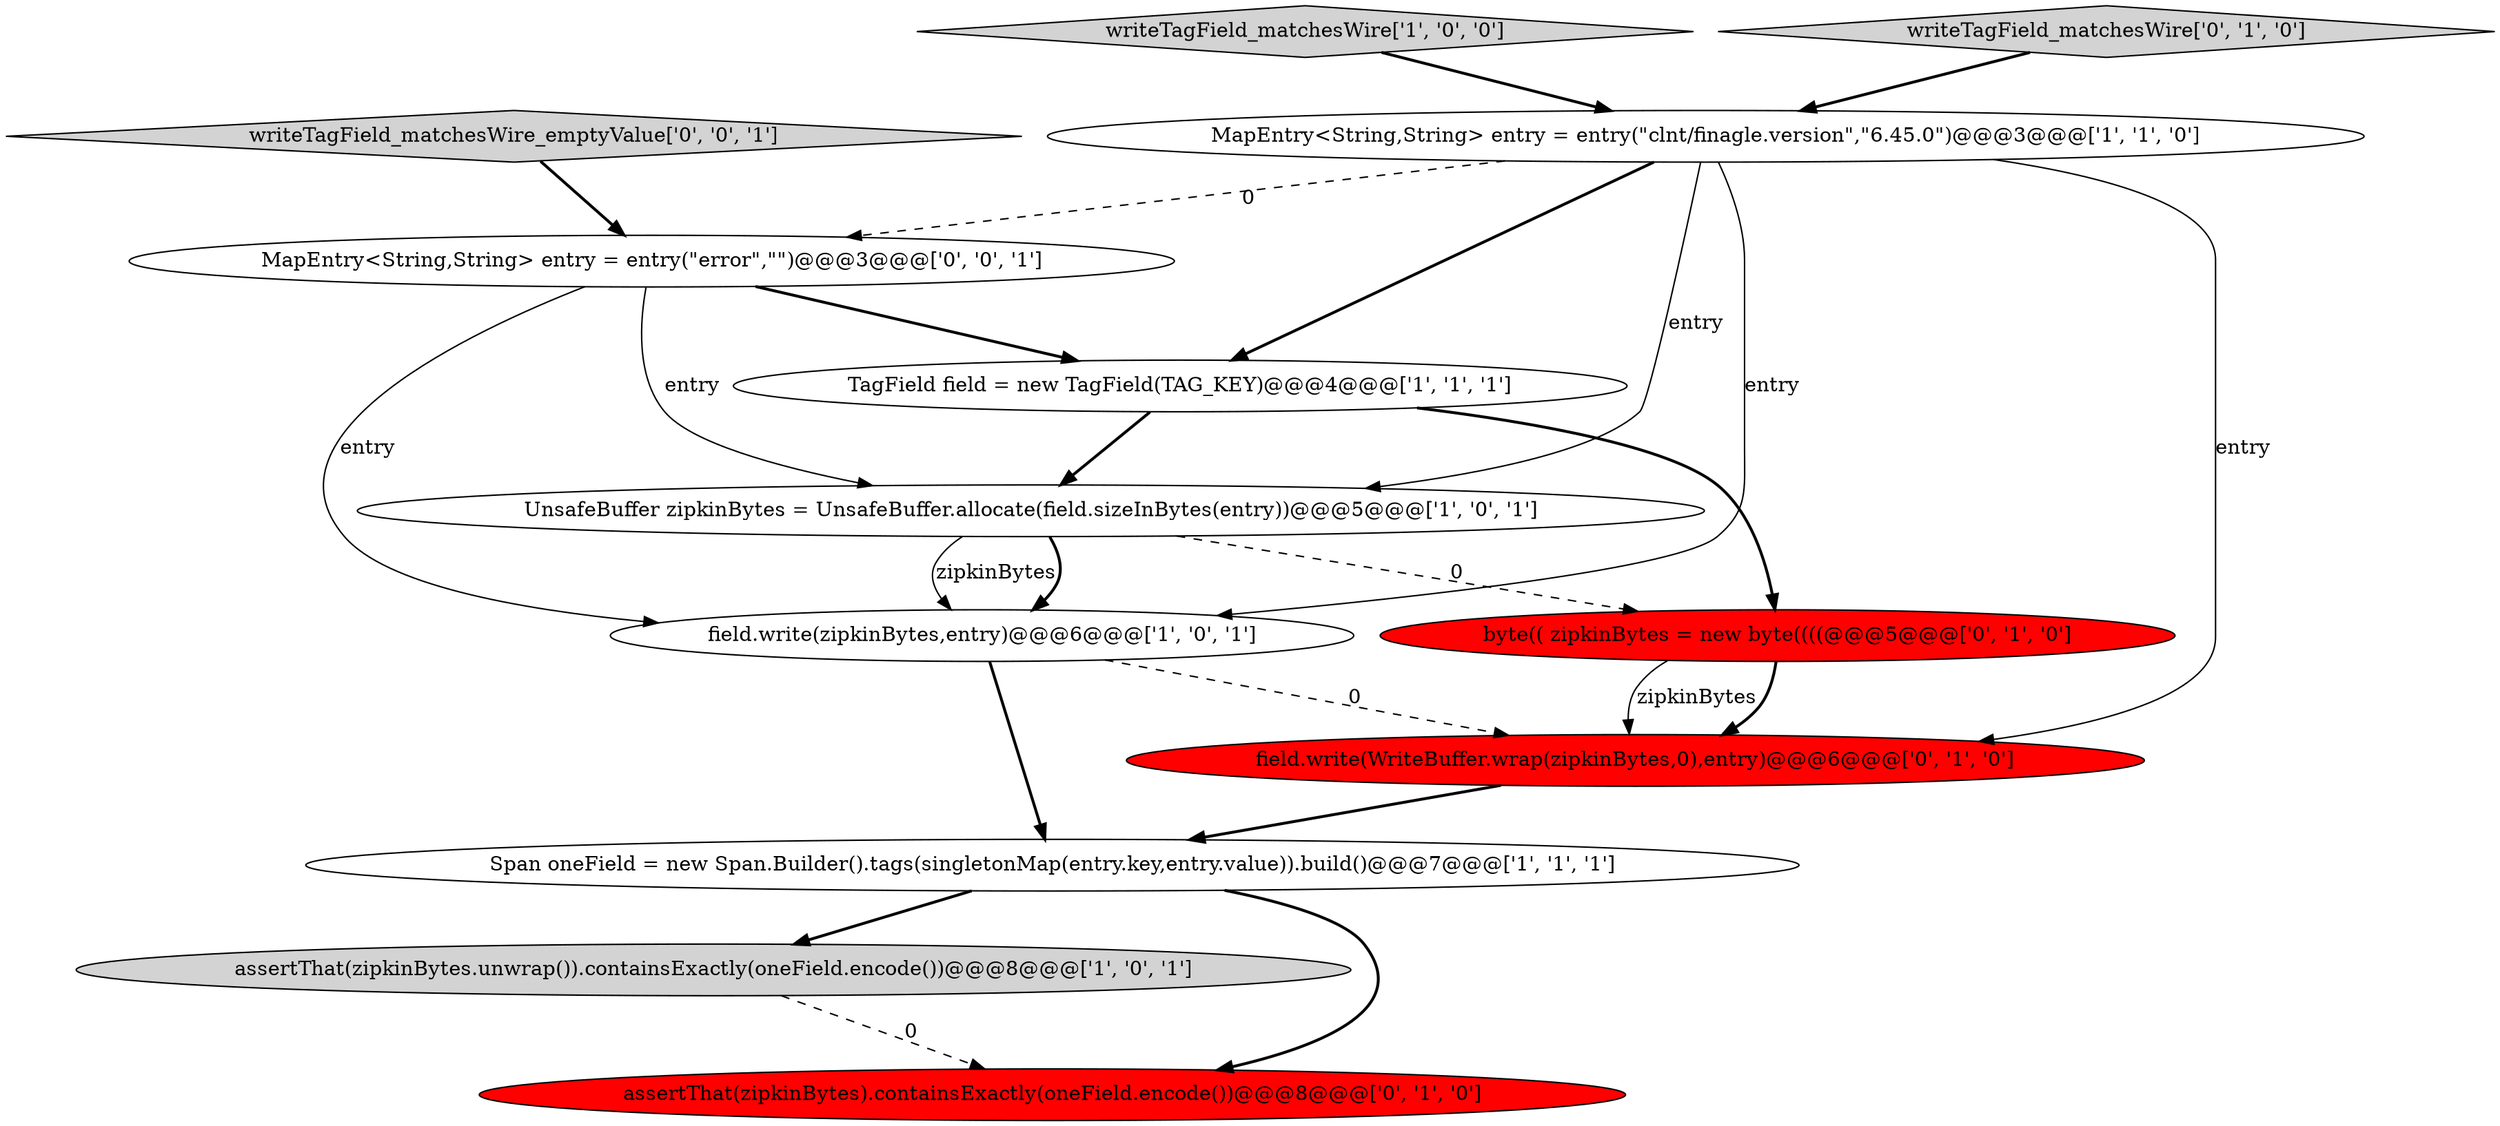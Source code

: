 digraph {
1 [style = filled, label = "writeTagField_matchesWire['1', '0', '0']", fillcolor = lightgray, shape = diamond image = "AAA0AAABBB1BBB"];
12 [style = filled, label = "MapEntry<String,String> entry = entry(\"error\",\"\")@@@3@@@['0', '0', '1']", fillcolor = white, shape = ellipse image = "AAA0AAABBB3BBB"];
8 [style = filled, label = "assertThat(zipkinBytes).containsExactly(oneField.encode())@@@8@@@['0', '1', '0']", fillcolor = red, shape = ellipse image = "AAA1AAABBB2BBB"];
2 [style = filled, label = "field.write(zipkinBytes,entry)@@@6@@@['1', '0', '1']", fillcolor = white, shape = ellipse image = "AAA0AAABBB1BBB"];
4 [style = filled, label = "UnsafeBuffer zipkinBytes = UnsafeBuffer.allocate(field.sizeInBytes(entry))@@@5@@@['1', '0', '1']", fillcolor = white, shape = ellipse image = "AAA0AAABBB1BBB"];
7 [style = filled, label = "byte(( zipkinBytes = new byte((((@@@5@@@['0', '1', '0']", fillcolor = red, shape = ellipse image = "AAA1AAABBB2BBB"];
0 [style = filled, label = "assertThat(zipkinBytes.unwrap()).containsExactly(oneField.encode())@@@8@@@['1', '0', '1']", fillcolor = lightgray, shape = ellipse image = "AAA0AAABBB1BBB"];
5 [style = filled, label = "TagField field = new TagField(TAG_KEY)@@@4@@@['1', '1', '1']", fillcolor = white, shape = ellipse image = "AAA0AAABBB1BBB"];
3 [style = filled, label = "MapEntry<String,String> entry = entry(\"clnt/finagle.version\",\"6.45.0\")@@@3@@@['1', '1', '0']", fillcolor = white, shape = ellipse image = "AAA0AAABBB1BBB"];
10 [style = filled, label = "writeTagField_matchesWire['0', '1', '0']", fillcolor = lightgray, shape = diamond image = "AAA0AAABBB2BBB"];
9 [style = filled, label = "field.write(WriteBuffer.wrap(zipkinBytes,0),entry)@@@6@@@['0', '1', '0']", fillcolor = red, shape = ellipse image = "AAA1AAABBB2BBB"];
6 [style = filled, label = "Span oneField = new Span.Builder().tags(singletonMap(entry.key,entry.value)).build()@@@7@@@['1', '1', '1']", fillcolor = white, shape = ellipse image = "AAA0AAABBB1BBB"];
11 [style = filled, label = "writeTagField_matchesWire_emptyValue['0', '0', '1']", fillcolor = lightgray, shape = diamond image = "AAA0AAABBB3BBB"];
4->2 [style = solid, label="zipkinBytes"];
12->5 [style = bold, label=""];
2->6 [style = bold, label=""];
3->9 [style = solid, label="entry"];
1->3 [style = bold, label=""];
10->3 [style = bold, label=""];
11->12 [style = bold, label=""];
6->0 [style = bold, label=""];
4->2 [style = bold, label=""];
12->4 [style = solid, label="entry"];
9->6 [style = bold, label=""];
7->9 [style = solid, label="zipkinBytes"];
7->9 [style = bold, label=""];
3->5 [style = bold, label=""];
3->12 [style = dashed, label="0"];
2->9 [style = dashed, label="0"];
4->7 [style = dashed, label="0"];
5->4 [style = bold, label=""];
6->8 [style = bold, label=""];
5->7 [style = bold, label=""];
0->8 [style = dashed, label="0"];
3->4 [style = solid, label="entry"];
3->2 [style = solid, label="entry"];
12->2 [style = solid, label="entry"];
}
